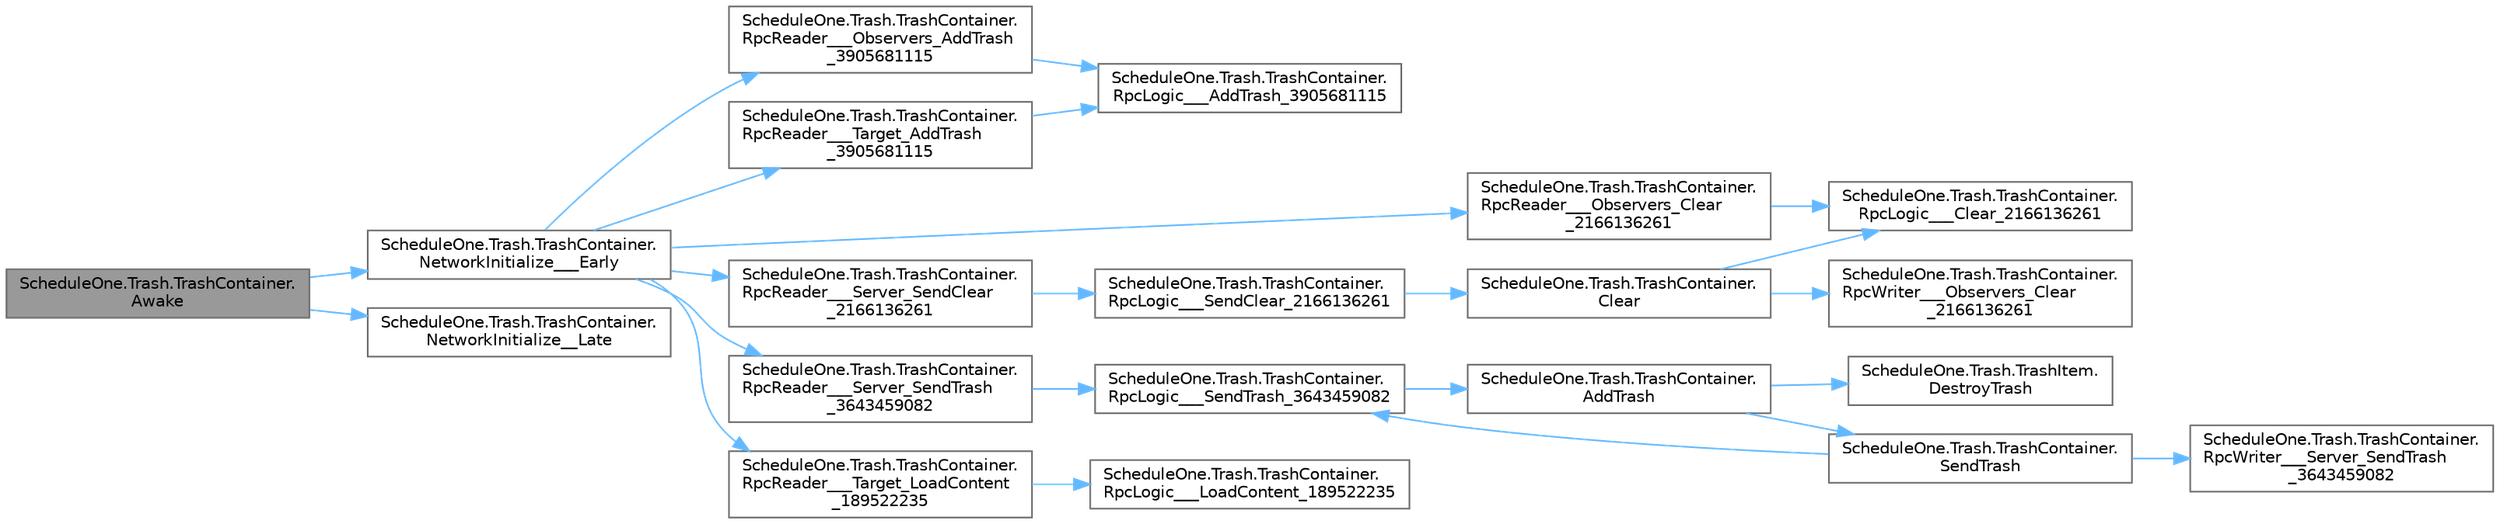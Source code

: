 digraph "ScheduleOne.Trash.TrashContainer.Awake"
{
 // LATEX_PDF_SIZE
  bgcolor="transparent";
  edge [fontname=Helvetica,fontsize=10,labelfontname=Helvetica,labelfontsize=10];
  node [fontname=Helvetica,fontsize=10,shape=box,height=0.2,width=0.4];
  rankdir="LR";
  Node1 [id="Node000001",label="ScheduleOne.Trash.TrashContainer.\lAwake",height=0.2,width=0.4,color="gray40", fillcolor="grey60", style="filled", fontcolor="black",tooltip=" "];
  Node1 -> Node2 [id="edge1_Node000001_Node000002",color="steelblue1",style="solid",tooltip=" "];
  Node2 [id="Node000002",label="ScheduleOne.Trash.TrashContainer.\lNetworkInitialize___Early",height=0.2,width=0.4,color="grey40", fillcolor="white", style="filled",URL="$class_schedule_one_1_1_trash_1_1_trash_container.html#a6eb83f8e7de4481ae1f965bfae0bf9cd",tooltip=" "];
  Node2 -> Node3 [id="edge2_Node000002_Node000003",color="steelblue1",style="solid",tooltip=" "];
  Node3 [id="Node000003",label="ScheduleOne.Trash.TrashContainer.\lRpcReader___Observers_AddTrash\l_3905681115",height=0.2,width=0.4,color="grey40", fillcolor="white", style="filled",URL="$class_schedule_one_1_1_trash_1_1_trash_container.html#a7739f7ef0bf33501205f33ae3b3f26df",tooltip=" "];
  Node3 -> Node4 [id="edge3_Node000003_Node000004",color="steelblue1",style="solid",tooltip=" "];
  Node4 [id="Node000004",label="ScheduleOne.Trash.TrashContainer.\lRpcLogic___AddTrash_3905681115",height=0.2,width=0.4,color="grey40", fillcolor="white", style="filled",URL="$class_schedule_one_1_1_trash_1_1_trash_container.html#a357b94af48710056ed90e259da0806bf",tooltip=" "];
  Node2 -> Node5 [id="edge4_Node000002_Node000005",color="steelblue1",style="solid",tooltip=" "];
  Node5 [id="Node000005",label="ScheduleOne.Trash.TrashContainer.\lRpcReader___Observers_Clear\l_2166136261",height=0.2,width=0.4,color="grey40", fillcolor="white", style="filled",URL="$class_schedule_one_1_1_trash_1_1_trash_container.html#acf733f6233f9ea516ad6d8dee35f418c",tooltip=" "];
  Node5 -> Node6 [id="edge5_Node000005_Node000006",color="steelblue1",style="solid",tooltip=" "];
  Node6 [id="Node000006",label="ScheduleOne.Trash.TrashContainer.\lRpcLogic___Clear_2166136261",height=0.2,width=0.4,color="grey40", fillcolor="white", style="filled",URL="$class_schedule_one_1_1_trash_1_1_trash_container.html#a35796f3877f5cb7fce5f6696dab9adff",tooltip=" "];
  Node2 -> Node7 [id="edge6_Node000002_Node000007",color="steelblue1",style="solid",tooltip=" "];
  Node7 [id="Node000007",label="ScheduleOne.Trash.TrashContainer.\lRpcReader___Server_SendClear\l_2166136261",height=0.2,width=0.4,color="grey40", fillcolor="white", style="filled",URL="$class_schedule_one_1_1_trash_1_1_trash_container.html#a47025cb4b030bd3397e981064afde10d",tooltip=" "];
  Node7 -> Node8 [id="edge7_Node000007_Node000008",color="steelblue1",style="solid",tooltip=" "];
  Node8 [id="Node000008",label="ScheduleOne.Trash.TrashContainer.\lRpcLogic___SendClear_2166136261",height=0.2,width=0.4,color="grey40", fillcolor="white", style="filled",URL="$class_schedule_one_1_1_trash_1_1_trash_container.html#abfb1359a7038de54c356223bb388631e",tooltip=" "];
  Node8 -> Node9 [id="edge8_Node000008_Node000009",color="steelblue1",style="solid",tooltip=" "];
  Node9 [id="Node000009",label="ScheduleOne.Trash.TrashContainer.\lClear",height=0.2,width=0.4,color="grey40", fillcolor="white", style="filled",URL="$class_schedule_one_1_1_trash_1_1_trash_container.html#a66ef760c96d8bb5758992501be27afdf",tooltip=" "];
  Node9 -> Node6 [id="edge9_Node000009_Node000006",color="steelblue1",style="solid",tooltip=" "];
  Node9 -> Node10 [id="edge10_Node000009_Node000010",color="steelblue1",style="solid",tooltip=" "];
  Node10 [id="Node000010",label="ScheduleOne.Trash.TrashContainer.\lRpcWriter___Observers_Clear\l_2166136261",height=0.2,width=0.4,color="grey40", fillcolor="white", style="filled",URL="$class_schedule_one_1_1_trash_1_1_trash_container.html#a01aa119e49ec8b86a26bd9f6659a35d6",tooltip=" "];
  Node2 -> Node11 [id="edge11_Node000002_Node000011",color="steelblue1",style="solid",tooltip=" "];
  Node11 [id="Node000011",label="ScheduleOne.Trash.TrashContainer.\lRpcReader___Server_SendTrash\l_3643459082",height=0.2,width=0.4,color="grey40", fillcolor="white", style="filled",URL="$class_schedule_one_1_1_trash_1_1_trash_container.html#a84d63af7ec3b5665273cf2b0abec4e6c",tooltip=" "];
  Node11 -> Node12 [id="edge12_Node000011_Node000012",color="steelblue1",style="solid",tooltip=" "];
  Node12 [id="Node000012",label="ScheduleOne.Trash.TrashContainer.\lRpcLogic___SendTrash_3643459082",height=0.2,width=0.4,color="grey40", fillcolor="white", style="filled",URL="$class_schedule_one_1_1_trash_1_1_trash_container.html#a7e8bb08c9117f173ed40b184328f1c40",tooltip=" "];
  Node12 -> Node13 [id="edge13_Node000012_Node000013",color="steelblue1",style="solid",tooltip=" "];
  Node13 [id="Node000013",label="ScheduleOne.Trash.TrashContainer.\lAddTrash",height=0.2,width=0.4,color="grey40", fillcolor="white", style="filled",URL="$class_schedule_one_1_1_trash_1_1_trash_container.html#a4b846de5e87dd999d9ffadb6a5dbf49f",tooltip=" "];
  Node13 -> Node14 [id="edge14_Node000013_Node000014",color="steelblue1",style="solid",tooltip=" "];
  Node14 [id="Node000014",label="ScheduleOne.Trash.TrashItem.\lDestroyTrash",height=0.2,width=0.4,color="grey40", fillcolor="white", style="filled",URL="$class_schedule_one_1_1_trash_1_1_trash_item.html#adcd7619fd5a8880b32f4cc7e30cf46f0",tooltip=" "];
  Node13 -> Node15 [id="edge15_Node000013_Node000015",color="steelblue1",style="solid",tooltip=" "];
  Node15 [id="Node000015",label="ScheduleOne.Trash.TrashContainer.\lSendTrash",height=0.2,width=0.4,color="grey40", fillcolor="white", style="filled",URL="$class_schedule_one_1_1_trash_1_1_trash_container.html#adc036d6361879b6bee9f3a0e643966de",tooltip=" "];
  Node15 -> Node12 [id="edge16_Node000015_Node000012",color="steelblue1",style="solid",tooltip=" "];
  Node15 -> Node16 [id="edge17_Node000015_Node000016",color="steelblue1",style="solid",tooltip=" "];
  Node16 [id="Node000016",label="ScheduleOne.Trash.TrashContainer.\lRpcWriter___Server_SendTrash\l_3643459082",height=0.2,width=0.4,color="grey40", fillcolor="white", style="filled",URL="$class_schedule_one_1_1_trash_1_1_trash_container.html#ad444da66171e307a081c837a0a672e95",tooltip=" "];
  Node2 -> Node17 [id="edge18_Node000002_Node000017",color="steelblue1",style="solid",tooltip=" "];
  Node17 [id="Node000017",label="ScheduleOne.Trash.TrashContainer.\lRpcReader___Target_AddTrash\l_3905681115",height=0.2,width=0.4,color="grey40", fillcolor="white", style="filled",URL="$class_schedule_one_1_1_trash_1_1_trash_container.html#a4cb95fb48b763389e09005473d7a22ae",tooltip=" "];
  Node17 -> Node4 [id="edge19_Node000017_Node000004",color="steelblue1",style="solid",tooltip=" "];
  Node2 -> Node18 [id="edge20_Node000002_Node000018",color="steelblue1",style="solid",tooltip=" "];
  Node18 [id="Node000018",label="ScheduleOne.Trash.TrashContainer.\lRpcReader___Target_LoadContent\l_189522235",height=0.2,width=0.4,color="grey40", fillcolor="white", style="filled",URL="$class_schedule_one_1_1_trash_1_1_trash_container.html#ae929df57379986e87814df4e93344529",tooltip=" "];
  Node18 -> Node19 [id="edge21_Node000018_Node000019",color="steelblue1",style="solid",tooltip=" "];
  Node19 [id="Node000019",label="ScheduleOne.Trash.TrashContainer.\lRpcLogic___LoadContent_189522235",height=0.2,width=0.4,color="grey40", fillcolor="white", style="filled",URL="$class_schedule_one_1_1_trash_1_1_trash_container.html#a336d5777dfd58545896627b84f2a7073",tooltip=" "];
  Node1 -> Node20 [id="edge22_Node000001_Node000020",color="steelblue1",style="solid",tooltip=" "];
  Node20 [id="Node000020",label="ScheduleOne.Trash.TrashContainer.\lNetworkInitialize__Late",height=0.2,width=0.4,color="grey40", fillcolor="white", style="filled",URL="$class_schedule_one_1_1_trash_1_1_trash_container.html#a098dbe59fe970512ce114c206e72017a",tooltip=" "];
}
